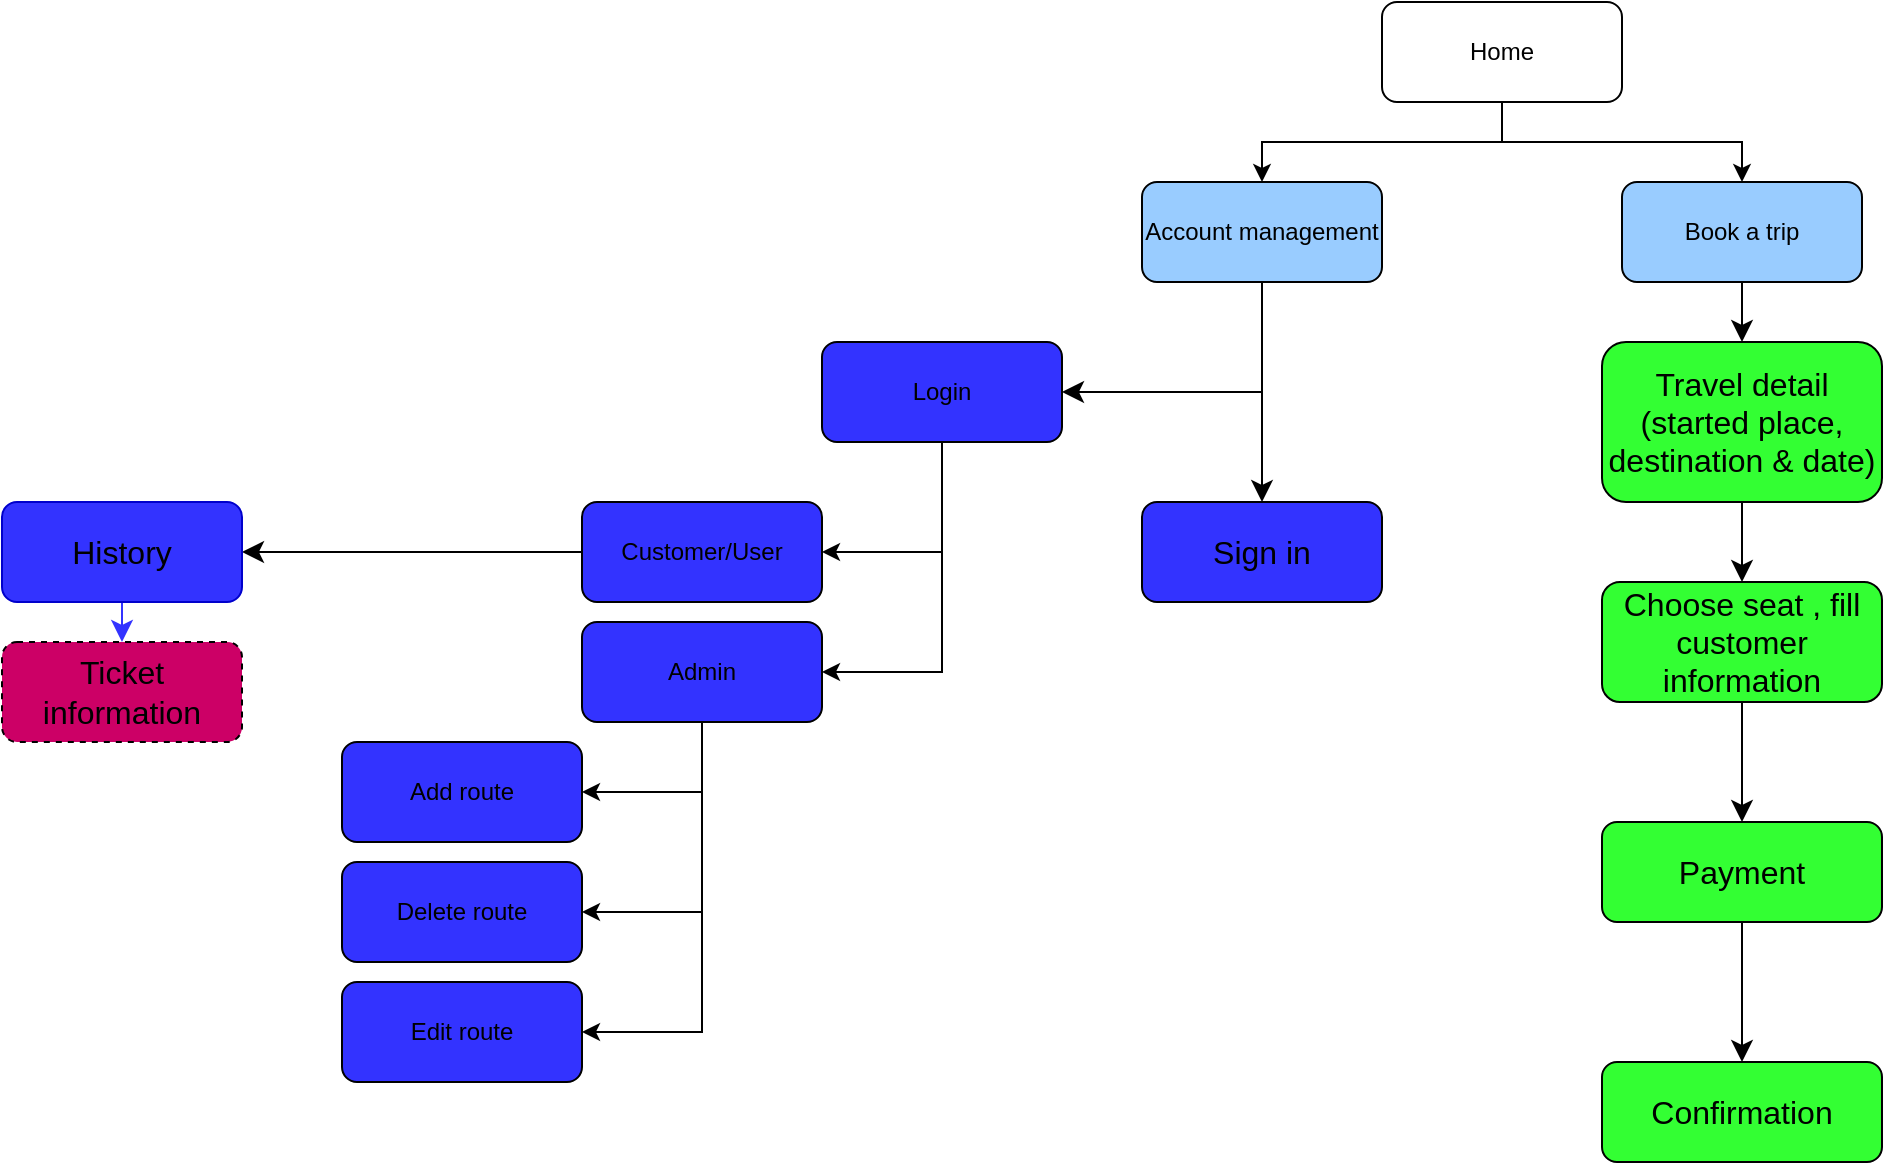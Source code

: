 <mxfile version="21.3.6" type="github">
  <diagram name="Page-1" id="ku1RCg__Z8RLZrUs5bY8">
    <mxGraphModel dx="2284" dy="846" grid="1" gridSize="10" guides="1" tooltips="1" connect="1" arrows="1" fold="1" page="1" pageScale="1" pageWidth="850" pageHeight="1100" math="0" shadow="0">
      <root>
        <mxCell id="0" />
        <mxCell id="1" parent="0" />
        <mxCell id="vrXxgvxvrwtz538lRD6f-8" style="edgeStyle=orthogonalEdgeStyle;rounded=0;orthogonalLoop=1;jettySize=auto;html=1;entryX=0.5;entryY=0;entryDx=0;entryDy=0;" edge="1" parent="1" source="vrXxgvxvrwtz538lRD6f-1" target="vrXxgvxvrwtz538lRD6f-7">
          <mxGeometry relative="1" as="geometry">
            <Array as="points">
              <mxPoint x="20" y="140" />
              <mxPoint x="-100" y="140" />
            </Array>
          </mxGeometry>
        </mxCell>
        <mxCell id="vrXxgvxvrwtz538lRD6f-47" style="edgeStyle=orthogonalEdgeStyle;rounded=0;orthogonalLoop=1;jettySize=auto;html=1;" edge="1" parent="1" source="vrXxgvxvrwtz538lRD6f-1" target="vrXxgvxvrwtz538lRD6f-46">
          <mxGeometry relative="1" as="geometry">
            <Array as="points">
              <mxPoint x="20" y="140" />
              <mxPoint x="140" y="140" />
            </Array>
          </mxGeometry>
        </mxCell>
        <mxCell id="vrXxgvxvrwtz538lRD6f-1" value="Home" style="rounded=1;whiteSpace=wrap;html=1;" vertex="1" parent="1">
          <mxGeometry x="-40" y="70" width="120" height="50" as="geometry" />
        </mxCell>
        <mxCell id="vrXxgvxvrwtz538lRD6f-68" style="edgeStyle=none;curved=1;rounded=0;orthogonalLoop=1;jettySize=auto;html=1;fontSize=12;startSize=8;endSize=8;" edge="1" parent="1" source="vrXxgvxvrwtz538lRD6f-7" target="vrXxgvxvrwtz538lRD6f-67">
          <mxGeometry relative="1" as="geometry" />
        </mxCell>
        <mxCell id="vrXxgvxvrwtz538lRD6f-71" style="edgeStyle=none;rounded=0;orthogonalLoop=1;jettySize=auto;html=1;entryX=1;entryY=0.5;entryDx=0;entryDy=0;fontSize=12;startSize=8;endSize=8;" edge="1" parent="1" source="vrXxgvxvrwtz538lRD6f-7" target="vrXxgvxvrwtz538lRD6f-15">
          <mxGeometry relative="1" as="geometry">
            <Array as="points">
              <mxPoint x="-100" y="265" />
            </Array>
          </mxGeometry>
        </mxCell>
        <mxCell id="vrXxgvxvrwtz538lRD6f-7" value="Account management" style="rounded=1;whiteSpace=wrap;html=1;fillColor=#99CCFF;" vertex="1" parent="1">
          <mxGeometry x="-160" y="160" width="120" height="50" as="geometry" />
        </mxCell>
        <mxCell id="vrXxgvxvrwtz538lRD6f-36" style="edgeStyle=orthogonalEdgeStyle;rounded=0;orthogonalLoop=1;jettySize=auto;html=1;entryX=1;entryY=0.5;entryDx=0;entryDy=0;" edge="1" parent="1" source="vrXxgvxvrwtz538lRD6f-15" target="vrXxgvxvrwtz538lRD6f-35">
          <mxGeometry relative="1" as="geometry" />
        </mxCell>
        <mxCell id="vrXxgvxvrwtz538lRD6f-38" style="edgeStyle=orthogonalEdgeStyle;rounded=0;orthogonalLoop=1;jettySize=auto;html=1;entryX=1;entryY=0.5;entryDx=0;entryDy=0;" edge="1" parent="1" source="vrXxgvxvrwtz538lRD6f-15" target="vrXxgvxvrwtz538lRD6f-37">
          <mxGeometry relative="1" as="geometry" />
        </mxCell>
        <mxCell id="vrXxgvxvrwtz538lRD6f-15" value="Login" style="rounded=1;whiteSpace=wrap;html=1;fillColor=#3333FF;" vertex="1" parent="1">
          <mxGeometry x="-320" y="240" width="120" height="50" as="geometry" />
        </mxCell>
        <mxCell id="vrXxgvxvrwtz538lRD6f-24" style="edgeStyle=orthogonalEdgeStyle;rounded=0;orthogonalLoop=1;jettySize=auto;html=1;entryX=1;entryY=0.5;entryDx=0;entryDy=0;" edge="1" parent="1" target="vrXxgvxvrwtz538lRD6f-23">
          <mxGeometry relative="1" as="geometry">
            <mxPoint x="431" y="190" as="sourcePoint" />
            <Array as="points">
              <mxPoint x="431" y="245" />
            </Array>
          </mxGeometry>
        </mxCell>
        <mxCell id="vrXxgvxvrwtz538lRD6f-27" style="edgeStyle=orthogonalEdgeStyle;rounded=0;orthogonalLoop=1;jettySize=auto;html=1;entryX=1;entryY=0.64;entryDx=0;entryDy=0;entryPerimeter=0;" edge="1" parent="1" target="vrXxgvxvrwtz538lRD6f-26">
          <mxGeometry relative="1" as="geometry">
            <mxPoint x="431" y="190" as="sourcePoint" />
          </mxGeometry>
        </mxCell>
        <mxCell id="vrXxgvxvrwtz538lRD6f-31" style="edgeStyle=orthogonalEdgeStyle;rounded=0;orthogonalLoop=1;jettySize=auto;html=1;entryX=1;entryY=0.5;entryDx=0;entryDy=0;" edge="1" parent="1" target="vrXxgvxvrwtz538lRD6f-30">
          <mxGeometry relative="1" as="geometry">
            <mxPoint x="431" y="190" as="sourcePoint" />
          </mxGeometry>
        </mxCell>
        <mxCell id="vrXxgvxvrwtz538lRD6f-69" style="edgeStyle=none;curved=1;rounded=0;orthogonalLoop=1;jettySize=auto;html=1;fontSize=12;startSize=8;endSize=8;" edge="1" parent="1" source="vrXxgvxvrwtz538lRD6f-35" target="vrXxgvxvrwtz538lRD6f-63">
          <mxGeometry relative="1" as="geometry" />
        </mxCell>
        <mxCell id="vrXxgvxvrwtz538lRD6f-35" value="Customer/User" style="rounded=1;whiteSpace=wrap;html=1;fillColor=#3333FF;" vertex="1" parent="1">
          <mxGeometry x="-440" y="320" width="120" height="50" as="geometry" />
        </mxCell>
        <mxCell id="vrXxgvxvrwtz538lRD6f-40" style="edgeStyle=orthogonalEdgeStyle;rounded=0;orthogonalLoop=1;jettySize=auto;html=1;entryX=1;entryY=0.5;entryDx=0;entryDy=0;" edge="1" parent="1" source="vrXxgvxvrwtz538lRD6f-37" target="vrXxgvxvrwtz538lRD6f-39">
          <mxGeometry relative="1" as="geometry" />
        </mxCell>
        <mxCell id="vrXxgvxvrwtz538lRD6f-42" style="edgeStyle=orthogonalEdgeStyle;rounded=0;orthogonalLoop=1;jettySize=auto;html=1;entryX=1;entryY=0.5;entryDx=0;entryDy=0;" edge="1" parent="1" source="vrXxgvxvrwtz538lRD6f-37" target="vrXxgvxvrwtz538lRD6f-41">
          <mxGeometry relative="1" as="geometry" />
        </mxCell>
        <mxCell id="vrXxgvxvrwtz538lRD6f-44" style="edgeStyle=orthogonalEdgeStyle;rounded=0;orthogonalLoop=1;jettySize=auto;html=1;entryX=1;entryY=0.5;entryDx=0;entryDy=0;" edge="1" parent="1" source="vrXxgvxvrwtz538lRD6f-37" target="vrXxgvxvrwtz538lRD6f-43">
          <mxGeometry relative="1" as="geometry" />
        </mxCell>
        <mxCell id="vrXxgvxvrwtz538lRD6f-37" value="Admin" style="rounded=1;whiteSpace=wrap;html=1;fillColor=#3333FF;" vertex="1" parent="1">
          <mxGeometry x="-440" y="380" width="120" height="50" as="geometry" />
        </mxCell>
        <mxCell id="vrXxgvxvrwtz538lRD6f-39" value="Add route" style="rounded=1;whiteSpace=wrap;html=1;fillColor=#3333FF;" vertex="1" parent="1">
          <mxGeometry x="-560" y="440" width="120" height="50" as="geometry" />
        </mxCell>
        <mxCell id="vrXxgvxvrwtz538lRD6f-41" value="Delete route" style="rounded=1;whiteSpace=wrap;html=1;fillColor=#3333FF;" vertex="1" parent="1">
          <mxGeometry x="-560" y="500" width="120" height="50" as="geometry" />
        </mxCell>
        <mxCell id="vrXxgvxvrwtz538lRD6f-43" value="Edit route" style="rounded=1;whiteSpace=wrap;html=1;fillColor=#3333FF;" vertex="1" parent="1">
          <mxGeometry x="-560" y="560" width="120" height="50" as="geometry" />
        </mxCell>
        <mxCell id="vrXxgvxvrwtz538lRD6f-51" style="edgeStyle=none;rounded=0;orthogonalLoop=1;jettySize=auto;html=1;fontSize=12;startSize=8;endSize=8;entryX=0.5;entryY=0;entryDx=0;entryDy=0;exitX=0.5;exitY=1;exitDx=0;exitDy=0;" edge="1" parent="1" source="vrXxgvxvrwtz538lRD6f-46" target="vrXxgvxvrwtz538lRD6f-50">
          <mxGeometry relative="1" as="geometry">
            <mxPoint x="40" y="265" as="targetPoint" />
            <Array as="points" />
          </mxGeometry>
        </mxCell>
        <mxCell id="vrXxgvxvrwtz538lRD6f-46" value="Book a trip" style="rounded=1;whiteSpace=wrap;html=1;fillColor=#99CCFF;" vertex="1" parent="1">
          <mxGeometry x="80" y="160" width="120" height="50" as="geometry" />
        </mxCell>
        <mxCell id="vrXxgvxvrwtz538lRD6f-53" style="edgeStyle=none;curved=1;rounded=0;orthogonalLoop=1;jettySize=auto;html=1;fontSize=12;startSize=8;endSize=8;" edge="1" parent="1" source="vrXxgvxvrwtz538lRD6f-50" target="vrXxgvxvrwtz538lRD6f-52">
          <mxGeometry relative="1" as="geometry" />
        </mxCell>
        <mxCell id="vrXxgvxvrwtz538lRD6f-50" value="Travel detail&lt;br&gt;(started place, destination &amp;amp; date)" style="rounded=1;whiteSpace=wrap;html=1;fontSize=16;fillColor=#33FF33;" vertex="1" parent="1">
          <mxGeometry x="70" y="240" width="140" height="80" as="geometry" />
        </mxCell>
        <mxCell id="vrXxgvxvrwtz538lRD6f-55" style="edgeStyle=none;curved=1;rounded=0;orthogonalLoop=1;jettySize=auto;html=1;fontSize=12;startSize=8;endSize=8;" edge="1" parent="1" source="vrXxgvxvrwtz538lRD6f-52" target="vrXxgvxvrwtz538lRD6f-54">
          <mxGeometry relative="1" as="geometry" />
        </mxCell>
        <mxCell id="vrXxgvxvrwtz538lRD6f-52" value="Choose seat , fill customer information" style="rounded=1;whiteSpace=wrap;html=1;fontSize=16;fillColor=#33FF33;" vertex="1" parent="1">
          <mxGeometry x="70" y="360" width="140" height="60" as="geometry" />
        </mxCell>
        <mxCell id="vrXxgvxvrwtz538lRD6f-57" style="edgeStyle=none;curved=1;rounded=0;orthogonalLoop=1;jettySize=auto;html=1;fontSize=12;startSize=8;endSize=8;entryX=0.5;entryY=0;entryDx=0;entryDy=0;" edge="1" parent="1" source="vrXxgvxvrwtz538lRD6f-54" target="vrXxgvxvrwtz538lRD6f-56">
          <mxGeometry relative="1" as="geometry">
            <mxPoint x="170" y="590" as="targetPoint" />
          </mxGeometry>
        </mxCell>
        <mxCell id="vrXxgvxvrwtz538lRD6f-54" value="Payment" style="rounded=1;whiteSpace=wrap;html=1;fontSize=16;fillColor=#33FF33;" vertex="1" parent="1">
          <mxGeometry x="70" y="480" width="140" height="50" as="geometry" />
        </mxCell>
        <mxCell id="vrXxgvxvrwtz538lRD6f-56" value="Confirmation" style="rounded=1;whiteSpace=wrap;html=1;fontSize=16;fillColor=#33FF33;" vertex="1" parent="1">
          <mxGeometry x="70" y="600" width="140" height="50" as="geometry" />
        </mxCell>
        <mxCell id="vrXxgvxvrwtz538lRD6f-66" style="edgeStyle=none;curved=1;rounded=0;orthogonalLoop=1;jettySize=auto;html=1;fontSize=12;startSize=8;endSize=8;strokeColor=#3333FF;" edge="1" parent="1" source="vrXxgvxvrwtz538lRD6f-63" target="vrXxgvxvrwtz538lRD6f-65">
          <mxGeometry relative="1" as="geometry" />
        </mxCell>
        <mxCell id="vrXxgvxvrwtz538lRD6f-63" value="History" style="rounded=1;whiteSpace=wrap;html=1;fontSize=16;fillColor=#3333FF;strokeColor=#0000CC;" vertex="1" parent="1">
          <mxGeometry x="-730" y="320" width="120" height="50" as="geometry" />
        </mxCell>
        <mxCell id="vrXxgvxvrwtz538lRD6f-65" value="Ticket information" style="rounded=1;whiteSpace=wrap;html=1;fontSize=16;dashed=1;fillColor=#CC0066;" vertex="1" parent="1">
          <mxGeometry x="-730" y="390" width="120" height="50" as="geometry" />
        </mxCell>
        <mxCell id="vrXxgvxvrwtz538lRD6f-67" value="Sign in" style="rounded=1;whiteSpace=wrap;html=1;fontSize=16;fillColor=#3333FF;" vertex="1" parent="1">
          <mxGeometry x="-160" y="320" width="120" height="50" as="geometry" />
        </mxCell>
      </root>
    </mxGraphModel>
  </diagram>
</mxfile>
